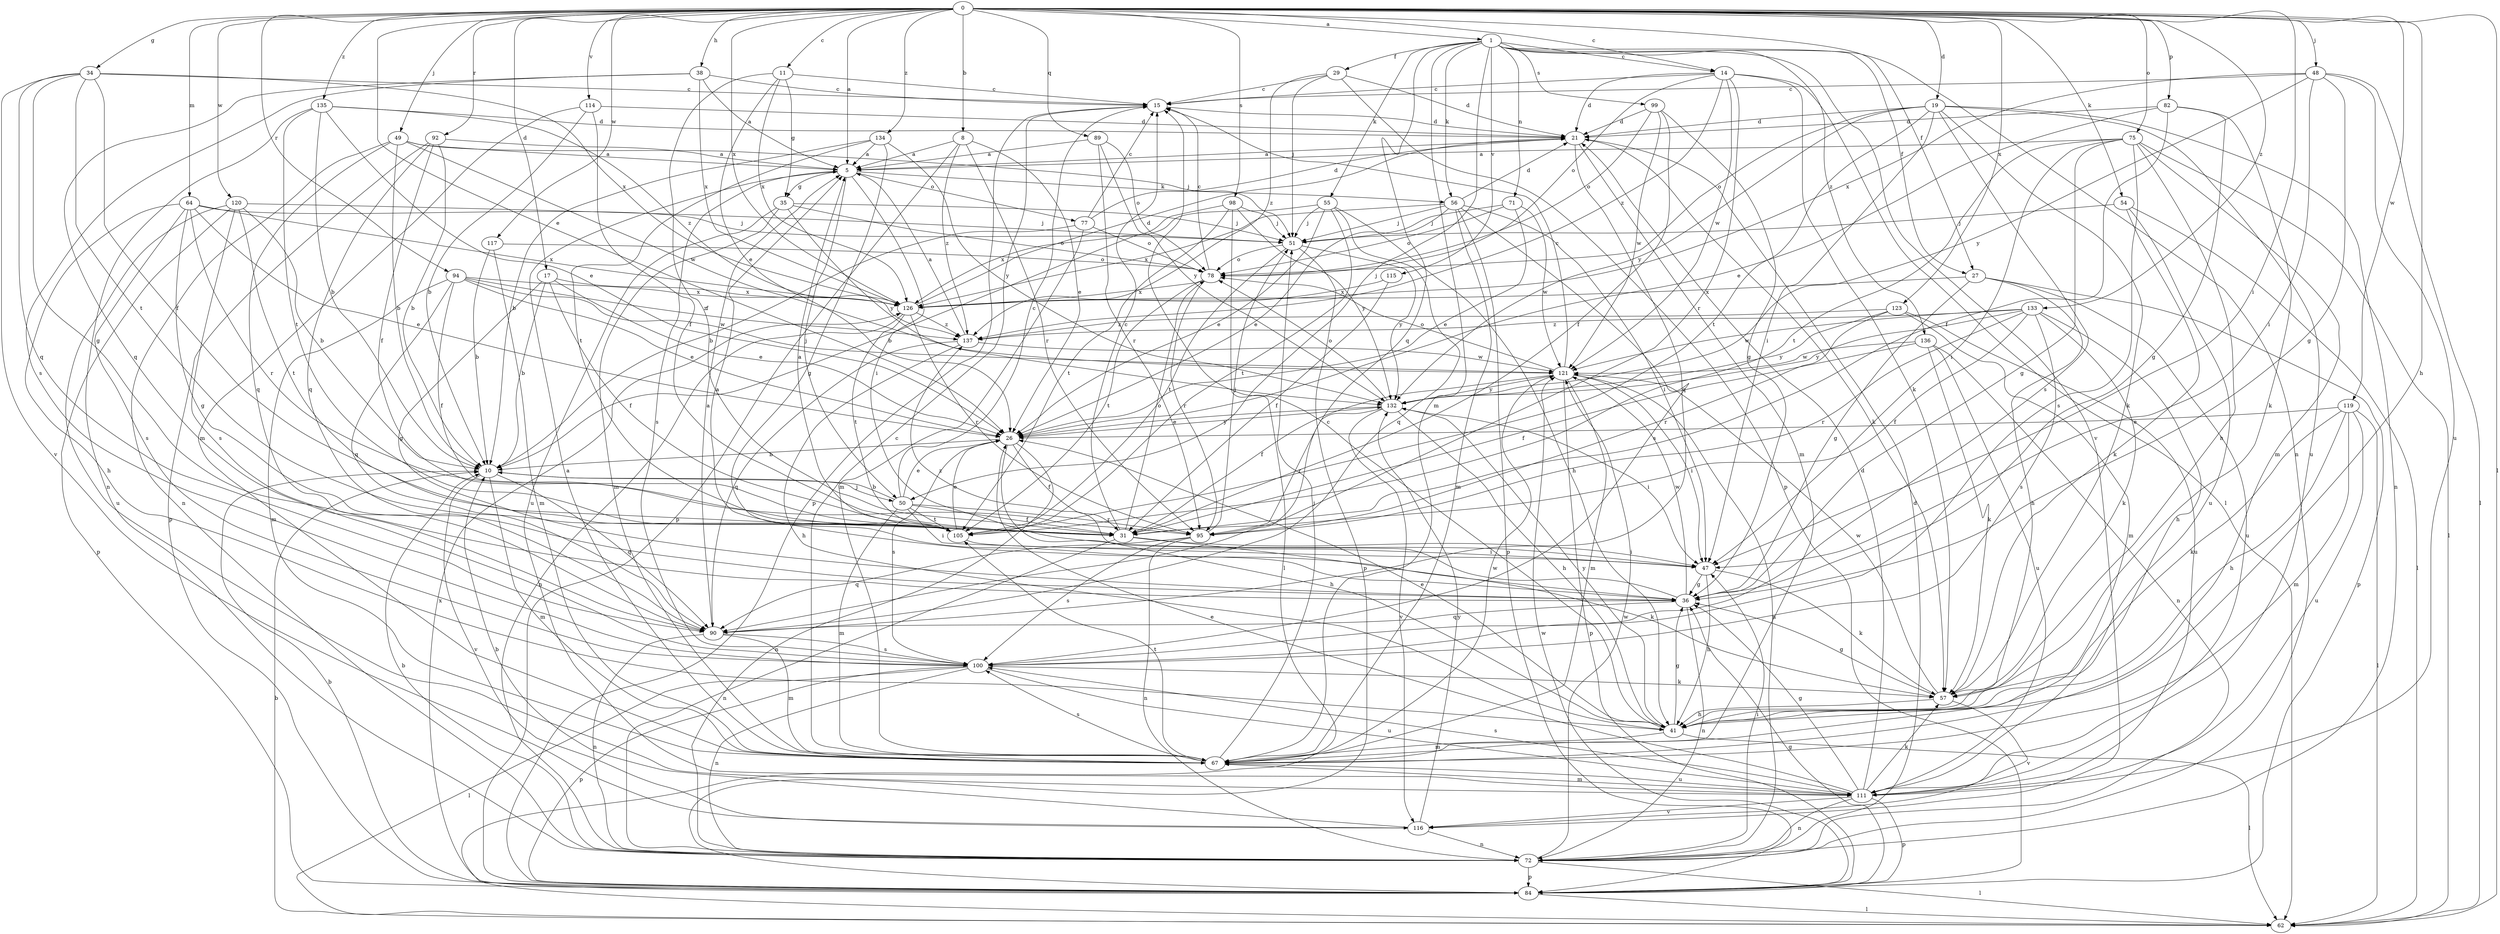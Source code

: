 strict digraph  {
0;
1;
5;
8;
10;
11;
14;
15;
17;
19;
21;
26;
27;
29;
31;
34;
35;
36;
38;
41;
47;
48;
49;
50;
51;
54;
55;
56;
57;
62;
64;
67;
71;
72;
75;
77;
78;
82;
84;
89;
90;
92;
94;
95;
98;
99;
100;
105;
111;
114;
115;
116;
117;
119;
120;
121;
123;
126;
132;
133;
134;
135;
136;
137;
0 -> 1  [label=a];
0 -> 5  [label=a];
0 -> 8  [label=b];
0 -> 11  [label=c];
0 -> 14  [label=c];
0 -> 17  [label=d];
0 -> 19  [label=d];
0 -> 26  [label=e];
0 -> 27  [label=f];
0 -> 34  [label=g];
0 -> 38  [label=h];
0 -> 41  [label=h];
0 -> 47  [label=i];
0 -> 48  [label=j];
0 -> 49  [label=j];
0 -> 54  [label=k];
0 -> 62  [label=l];
0 -> 64  [label=m];
0 -> 75  [label=o];
0 -> 82  [label=p];
0 -> 89  [label=q];
0 -> 92  [label=r];
0 -> 94  [label=r];
0 -> 98  [label=s];
0 -> 114  [label=v];
0 -> 117  [label=w];
0 -> 119  [label=w];
0 -> 120  [label=w];
0 -> 123  [label=x];
0 -> 126  [label=x];
0 -> 133  [label=z];
0 -> 134  [label=z];
0 -> 135  [label=z];
1 -> 14  [label=c];
1 -> 27  [label=f];
1 -> 29  [label=f];
1 -> 50  [label=j];
1 -> 55  [label=k];
1 -> 56  [label=k];
1 -> 67  [label=m];
1 -> 71  [label=n];
1 -> 72  [label=n];
1 -> 90  [label=q];
1 -> 99  [label=s];
1 -> 115  [label=v];
1 -> 116  [label=v];
1 -> 136  [label=z];
5 -> 35  [label=g];
5 -> 47  [label=i];
5 -> 50  [label=j];
5 -> 56  [label=k];
5 -> 77  [label=o];
5 -> 100  [label=s];
8 -> 5  [label=a];
8 -> 26  [label=e];
8 -> 84  [label=p];
8 -> 95  [label=r];
8 -> 137  [label=z];
10 -> 50  [label=j];
10 -> 67  [label=m];
10 -> 90  [label=q];
10 -> 116  [label=v];
11 -> 15  [label=c];
11 -> 26  [label=e];
11 -> 31  [label=f];
11 -> 35  [label=g];
11 -> 126  [label=x];
14 -> 15  [label=c];
14 -> 21  [label=d];
14 -> 57  [label=k];
14 -> 62  [label=l];
14 -> 78  [label=o];
14 -> 95  [label=r];
14 -> 121  [label=w];
14 -> 137  [label=z];
15 -> 21  [label=d];
15 -> 84  [label=p];
17 -> 10  [label=b];
17 -> 26  [label=e];
17 -> 31  [label=f];
17 -> 36  [label=g];
17 -> 126  [label=x];
19 -> 21  [label=d];
19 -> 47  [label=i];
19 -> 57  [label=k];
19 -> 72  [label=n];
19 -> 78  [label=o];
19 -> 100  [label=s];
19 -> 105  [label=t];
19 -> 111  [label=u];
19 -> 132  [label=y];
21 -> 5  [label=a];
21 -> 57  [label=k];
21 -> 67  [label=m];
21 -> 90  [label=q];
26 -> 10  [label=b];
26 -> 31  [label=f];
26 -> 41  [label=h];
26 -> 72  [label=n];
26 -> 100  [label=s];
26 -> 132  [label=y];
27 -> 36  [label=g];
27 -> 41  [label=h];
27 -> 84  [label=p];
27 -> 111  [label=u];
27 -> 126  [label=x];
29 -> 15  [label=c];
29 -> 21  [label=d];
29 -> 51  [label=j];
29 -> 84  [label=p];
29 -> 137  [label=z];
31 -> 15  [label=c];
31 -> 47  [label=i];
31 -> 57  [label=k];
31 -> 72  [label=n];
31 -> 78  [label=o];
34 -> 15  [label=c];
34 -> 31  [label=f];
34 -> 36  [label=g];
34 -> 90  [label=q];
34 -> 105  [label=t];
34 -> 116  [label=v];
34 -> 126  [label=x];
35 -> 51  [label=j];
35 -> 67  [label=m];
35 -> 78  [label=o];
35 -> 111  [label=u];
35 -> 132  [label=y];
36 -> 5  [label=a];
36 -> 72  [label=n];
36 -> 90  [label=q];
36 -> 121  [label=w];
36 -> 137  [label=z];
38 -> 5  [label=a];
38 -> 15  [label=c];
38 -> 90  [label=q];
38 -> 100  [label=s];
38 -> 126  [label=x];
41 -> 15  [label=c];
41 -> 26  [label=e];
41 -> 36  [label=g];
41 -> 62  [label=l];
41 -> 67  [label=m];
41 -> 132  [label=y];
47 -> 36  [label=g];
47 -> 41  [label=h];
47 -> 57  [label=k];
48 -> 15  [label=c];
48 -> 36  [label=g];
48 -> 47  [label=i];
48 -> 62  [label=l];
48 -> 111  [label=u];
48 -> 126  [label=x];
48 -> 132  [label=y];
49 -> 5  [label=a];
49 -> 10  [label=b];
49 -> 51  [label=j];
49 -> 72  [label=n];
49 -> 90  [label=q];
49 -> 121  [label=w];
50 -> 10  [label=b];
50 -> 15  [label=c];
50 -> 26  [label=e];
50 -> 31  [label=f];
50 -> 47  [label=i];
50 -> 67  [label=m];
50 -> 95  [label=r];
50 -> 105  [label=t];
51 -> 78  [label=o];
51 -> 84  [label=p];
51 -> 105  [label=t];
51 -> 132  [label=y];
54 -> 51  [label=j];
54 -> 57  [label=k];
54 -> 62  [label=l];
54 -> 111  [label=u];
55 -> 26  [label=e];
55 -> 41  [label=h];
55 -> 51  [label=j];
55 -> 90  [label=q];
55 -> 105  [label=t];
55 -> 126  [label=x];
56 -> 21  [label=d];
56 -> 26  [label=e];
56 -> 47  [label=i];
56 -> 51  [label=j];
56 -> 67  [label=m];
56 -> 84  [label=p];
56 -> 100  [label=s];
56 -> 126  [label=x];
57 -> 36  [label=g];
57 -> 41  [label=h];
57 -> 116  [label=v];
57 -> 121  [label=w];
62 -> 10  [label=b];
64 -> 26  [label=e];
64 -> 36  [label=g];
64 -> 41  [label=h];
64 -> 51  [label=j];
64 -> 95  [label=r];
64 -> 100  [label=s];
64 -> 126  [label=x];
67 -> 5  [label=a];
67 -> 15  [label=c];
67 -> 51  [label=j];
67 -> 100  [label=s];
67 -> 105  [label=t];
67 -> 111  [label=u];
67 -> 121  [label=w];
71 -> 26  [label=e];
71 -> 51  [label=j];
71 -> 78  [label=o];
71 -> 121  [label=w];
72 -> 10  [label=b];
72 -> 21  [label=d];
72 -> 47  [label=i];
72 -> 62  [label=l];
72 -> 84  [label=p];
72 -> 121  [label=w];
75 -> 5  [label=a];
75 -> 36  [label=g];
75 -> 41  [label=h];
75 -> 47  [label=i];
75 -> 62  [label=l];
75 -> 67  [label=m];
75 -> 100  [label=s];
75 -> 105  [label=t];
77 -> 10  [label=b];
77 -> 15  [label=c];
77 -> 21  [label=d];
77 -> 67  [label=m];
77 -> 78  [label=o];
78 -> 15  [label=c];
78 -> 95  [label=r];
78 -> 105  [label=t];
78 -> 126  [label=x];
82 -> 21  [label=d];
82 -> 26  [label=e];
82 -> 31  [label=f];
82 -> 36  [label=g];
82 -> 57  [label=k];
84 -> 10  [label=b];
84 -> 36  [label=g];
84 -> 62  [label=l];
84 -> 121  [label=w];
84 -> 126  [label=x];
89 -> 5  [label=a];
89 -> 78  [label=o];
89 -> 95  [label=r];
89 -> 132  [label=y];
90 -> 5  [label=a];
90 -> 67  [label=m];
90 -> 72  [label=n];
90 -> 100  [label=s];
92 -> 5  [label=a];
92 -> 10  [label=b];
92 -> 31  [label=f];
92 -> 84  [label=p];
92 -> 90  [label=q];
94 -> 26  [label=e];
94 -> 31  [label=f];
94 -> 67  [label=m];
94 -> 90  [label=q];
94 -> 121  [label=w];
94 -> 126  [label=x];
94 -> 137  [label=z];
95 -> 51  [label=j];
95 -> 72  [label=n];
95 -> 90  [label=q];
95 -> 100  [label=s];
98 -> 10  [label=b];
98 -> 51  [label=j];
98 -> 62  [label=l];
98 -> 105  [label=t];
98 -> 132  [label=y];
99 -> 21  [label=d];
99 -> 31  [label=f];
99 -> 36  [label=g];
99 -> 78  [label=o];
99 -> 121  [label=w];
100 -> 57  [label=k];
100 -> 62  [label=l];
100 -> 72  [label=n];
100 -> 84  [label=p];
100 -> 111  [label=u];
105 -> 5  [label=a];
105 -> 26  [label=e];
105 -> 47  [label=i];
111 -> 21  [label=d];
111 -> 26  [label=e];
111 -> 36  [label=g];
111 -> 57  [label=k];
111 -> 67  [label=m];
111 -> 72  [label=n];
111 -> 84  [label=p];
111 -> 100  [label=s];
111 -> 116  [label=v];
114 -> 10  [label=b];
114 -> 21  [label=d];
114 -> 31  [label=f];
114 -> 67  [label=m];
115 -> 31  [label=f];
115 -> 126  [label=x];
116 -> 10  [label=b];
116 -> 72  [label=n];
116 -> 132  [label=y];
117 -> 10  [label=b];
117 -> 67  [label=m];
117 -> 78  [label=o];
119 -> 26  [label=e];
119 -> 41  [label=h];
119 -> 57  [label=k];
119 -> 62  [label=l];
119 -> 67  [label=m];
119 -> 111  [label=u];
120 -> 10  [label=b];
120 -> 51  [label=j];
120 -> 84  [label=p];
120 -> 100  [label=s];
120 -> 105  [label=t];
120 -> 111  [label=u];
121 -> 15  [label=c];
121 -> 31  [label=f];
121 -> 47  [label=i];
121 -> 67  [label=m];
121 -> 72  [label=n];
121 -> 78  [label=o];
121 -> 84  [label=p];
121 -> 132  [label=y];
123 -> 67  [label=m];
123 -> 95  [label=r];
123 -> 111  [label=u];
123 -> 132  [label=y];
123 -> 137  [label=z];
126 -> 21  [label=d];
126 -> 72  [label=n];
126 -> 95  [label=r];
126 -> 105  [label=t];
126 -> 137  [label=z];
132 -> 26  [label=e];
132 -> 41  [label=h];
132 -> 47  [label=i];
132 -> 78  [label=o];
132 -> 95  [label=r];
132 -> 116  [label=v];
133 -> 31  [label=f];
133 -> 41  [label=h];
133 -> 57  [label=k];
133 -> 95  [label=r];
133 -> 100  [label=s];
133 -> 121  [label=w];
133 -> 132  [label=y];
133 -> 137  [label=z];
134 -> 5  [label=a];
134 -> 10  [label=b];
134 -> 36  [label=g];
134 -> 105  [label=t];
134 -> 132  [label=y];
135 -> 10  [label=b];
135 -> 21  [label=d];
135 -> 26  [label=e];
135 -> 72  [label=n];
135 -> 105  [label=t];
135 -> 137  [label=z];
136 -> 31  [label=f];
136 -> 57  [label=k];
136 -> 72  [label=n];
136 -> 111  [label=u];
136 -> 121  [label=w];
137 -> 5  [label=a];
137 -> 41  [label=h];
137 -> 90  [label=q];
137 -> 121  [label=w];
}
